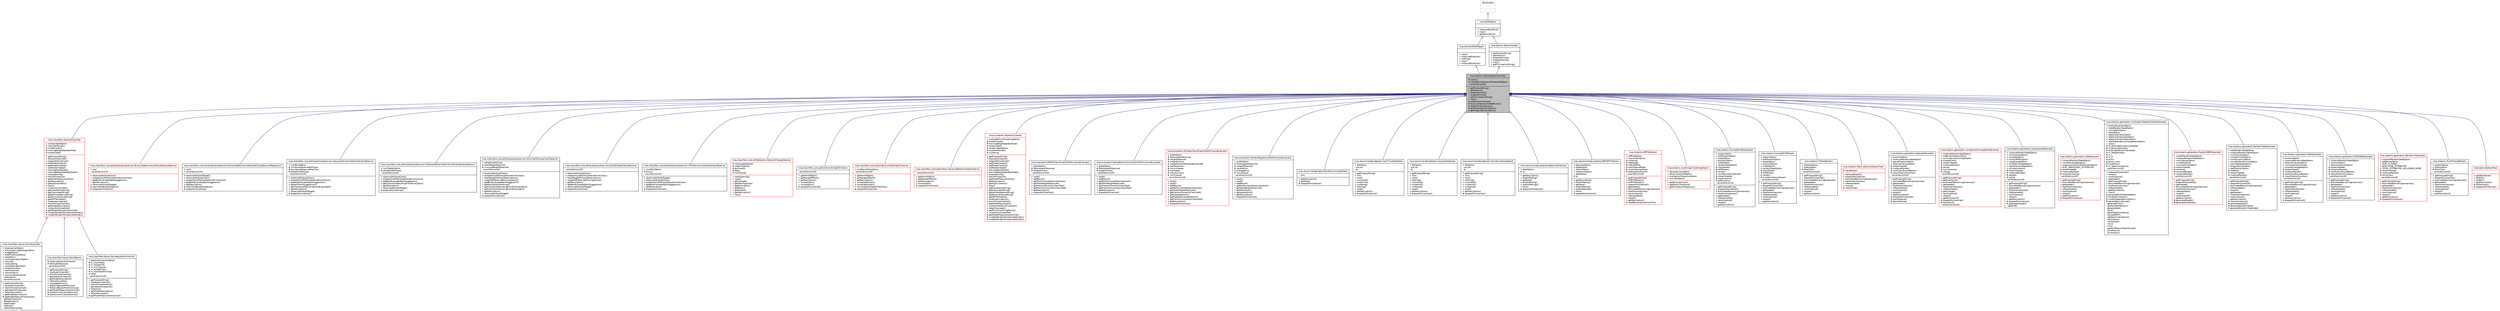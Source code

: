digraph G
{
  edge [fontname="Helvetica",fontsize="10",labelfontname="Helvetica",labelfontsize="10"];
  node [fontname="Helvetica",fontsize="10",shape=record];
  Node1 [label="{moa.options.AbstractOptionHandler\n|# options\l# classOptionNamesToPreparedObjects\l- serialVersionUID\l|+ getPurposeString()\l+ getOptions()\l+ prepareForUse()\l+ prepareForUse()\l+ getCLICreationString()\l+ copy()\l# prepareForUseImpl()\l# discoverOptionsViaReflection()\l# prepareClassOptions()\l# getPreparedClassOption()\l# getPreparedClassOption()\l}",height=0.2,width=0.4,color="black", fillcolor="grey75", style="filled" fontcolor="black"];
  Node2 -> Node1 [dir=back,color="midnightblue",fontsize="10",style="solid",arrowtail="empty",fontname="Helvetica"];
  Node2 [label="{moa.AbstractMOAObject\n||+ copy()\l+ measureByteSize()\l+ toString()\l+ copy()\l+ measureByteSize()\l}",height=0.2,width=0.4,color="black", fillcolor="white", style="filled",URL="$classmoa_1_1AbstractMOAObject.html",tooltip="Abstract MOA Object."];
  Node3 -> Node2 [dir=back,color="midnightblue",fontsize="10",style="solid",arrowtail="empty",fontname="Helvetica"];
  Node3 [label="{moa.MOAObject\n||+ measureByteSize()\l+ copy()\l+ getDescription()\l}",height=0.2,width=0.4,color="black", fillcolor="white", style="filled",URL="$interfacemoa_1_1MOAObject.html",tooltip="Interface implemented by classes in MOA, so that all are serializable, can produce..."];
  Node4 -> Node3 [dir=back,color="midnightblue",fontsize="10",style="solid",arrowtail="empty",fontname="Helvetica"];
  Node4 [label="{Serializable\n||}",height=0.2,width=0.4,color="grey75", fillcolor="white", style="filled"];
  Node5 -> Node1 [dir=back,color="midnightblue",fontsize="10",style="solid",arrowtail="empty",fontname="Helvetica"];
  Node5 [label="{moa.options.OptionHandler\n||+ getPurposeString()\l+ getOptions()\l+ prepareForUse()\l+ prepareForUse()\l+ copy()\l+ getCLICreationString()\l}",height=0.2,width=0.4,color="black", fillcolor="white", style="filled",URL="$interfacemoa_1_1options_1_1OptionHandler.html",tooltip="Interface representing an object that handles options or parameters."];
  Node3 -> Node5 [dir=back,color="midnightblue",fontsize="10",style="solid",arrowtail="empty",fontname="Helvetica"];
  Node1 -> Node6 [dir=back,color="midnightblue",fontsize="10",style="solid",arrowtail="empty",fontname="Helvetica"];
  Node6 [label="{moa.classifiers.AbstractClassifier\n|+ randomSeedOption\l+ classifierRandom\l# modelContext\l# trainingWeightSeenByModel\l# randomSeed\l|+ getPurposeString()\l+ AbstractClassifier()\l+ prepareForUseImpl()\l+ setModelContext()\l+ getModelContext()\l+ setRandomSeed()\l+ trainingHasStarted()\l+ trainingWeightSeenByModel()\l+ resetLearning()\l+ trainOnInstance()\l+ getModelMeasurements()\l+ getDescription()\l+ getSubClassifiers()\l+ copy()\l+ correctlyClassifies()\l+ getClassNameString()\l+ getClassLabelString()\l+ getAttributeNameString()\l+ getNominalValueString()\l+ getAWTRenderer()\l+ resetLearningImpl()\l+ trainOnInstanceImpl()\l+ getModelDescription()\l+ contextIsCompatible()\l# getModelMeasurementsImpl()\l# modelAttIndexToInstanceAttIndex()\l# modelAttIndexToInstanceAttIndex()\l}",height=0.2,width=0.4,color="red", fillcolor="white", style="filled",URL="$classmoa_1_1classifiers_1_1AbstractClassifier.html",tooltip="Abstract Classifier."];
  Node6 -> Node7 [dir=back,color="midnightblue",fontsize="10",style="solid",arrowtail="empty",fontname="Helvetica"];
  Node7 [label="{moa.classifiers.active.ActiveClassifier\n|+ baseLearnerOption\l+ activeLearningStrategyOption\l+ budgetOption\l+ fixedThresholdOption\l+ stepOption\l+ numInstancesInitOption\l+ classifier\l+ costLabeling\l+ costLabelingRandom\l+ iterationControl\l+ newThreshold\l+ maxPosterior\l+ accuracyBaseLearner\l- outPosterior\l- serialVersionUID\l|+ getPurposeString()\l+ resetLearningImpl()\l+ trainOnInstanceImpl()\l+ getVotesForInstance()\l+ isRandomizable()\l+ getModelDescription()\l# getModelMeasurementsImpl()\l- getMaxPosterior()\l- labelRandom()\l- labelFixed()\l- labelVar()\l- labelSelSampling()\l}",height=0.2,width=0.4,color="black", fillcolor="white", style="filled",URL="$classmoa_1_1classifiers_1_1active_1_1ActiveClassifier.html",tooltip="Active learning setting for evolving data streams."];
  Node6 -> Node8 [dir=back,color="midnightblue",fontsize="10",style="solid",arrowtail="empty",fontname="Helvetica"];
  Node8 [label="{moa.classifiers.bayes.NaiveBayes\n|# observedClassDistribution\l# attributeObservers\l- serialVersionUID\l|+ getPurposeString()\l+ resetLearningImpl()\l+ trainOnInstanceImpl()\l+ getVotesForInstance()\l+ getModelDescription()\l+ isRandomizable()\l+ manageMemory()\l+ doNaiveBayesPrediction()\l+ doNaiveBayesPredictionLog()\l# getModelMeasurementsImpl()\l# newNominalClassObserver()\l# newNumericClassObserver()\l}",height=0.2,width=0.4,color="black", fillcolor="white", style="filled",URL="$classmoa_1_1classifiers_1_1bayes_1_1NaiveBayes.html",tooltip="Naive Bayes incremental learner."];
  Node6 -> Node9 [dir=back,color="midnightblue",fontsize="10",style="solid",arrowtail="empty",fontname="Helvetica"];
  Node9 [label="{moa.classifiers.bayes.NaiveBayesMultinomial\n|+ laplaceCorrectionOption\l# m_classTotals\l# m_headerInfo\l# m_numClasses\l# m_probOfClass\l# m_wordTotalForClass\l# reset\l- serialVersionUID\l|+ getPurposeString()\l+ resetLearningImpl()\l+ trainOnInstanceImpl()\l+ getVotesForInstance()\l+ totalSize()\l+ getModelDescription()\l+ isRandomizable()\l# getModelMeasurementsImpl()\l}",height=0.2,width=0.4,color="black", fillcolor="white", style="filled",URL="$classmoa_1_1classifiers_1_1bayes_1_1NaiveBayesMultinomial.html",tooltip="Class for building and using a multinomial Naive Bayes classifier."];
  Node1 -> Node10 [dir=back,color="midnightblue",fontsize="10",style="solid",arrowtail="empty",fontname="Helvetica"];
  Node10 [label="{moa.classifiers.core.attributeclassobservers.BinaryTreeNumericAttributeClassObserver\n|+ root\l- serialVersionUID\l|+ observeAttributeClass()\l+ probabilityOfAttributeValueGivenClass()\l+ getBestEvaluatedSplitSuggestion()\l+ getDescription()\l+ observeAttributeTarget()\l# searchForBestSplitOption()\l# prepareForUseImpl()\l}",height=0.2,width=0.4,color="red", fillcolor="white", style="filled",URL="$classmoa_1_1classifiers_1_1core_1_1attributeclassobservers_1_1BinaryTreeNumericAttributeClassObserver.html",tooltip="Class for observing the class data distribution for a numeric attribute using a binary..."];
  Node1 -> Node11 [dir=back,color="midnightblue",fontsize="10",style="solid",arrowtail="empty",fontname="Helvetica"];
  Node11 [label="{moa.classifiers.core.attributeclassobservers.BinaryTreeNumericAttributeClassObserverRegression\n|+ root1\l+ serialVersionUID\l|+ observeAttributeTarget()\l+ observeAttributeClass()\l+ probabilityOfAttributeValueGivenClass()\l+ getBestEvaluatedSplitSuggestion()\l+ getDescription()\l# searchForBestSplitOption()\l# prepareForUseImpl()\l}",height=0.2,width=0.4,color="black", fillcolor="white", style="filled",URL="$classmoa_1_1classifiers_1_1core_1_1attributeclassobservers_1_1BinaryTreeNumericAttributeClassObserverRegression.html",tooltip="Class for observing the class data distribution for a numeric attribute using a binary..."];
  Node1 -> Node12 [dir=back,color="midnightblue",fontsize="10",style="solid",arrowtail="empty",fontname="Helvetica"];
  Node12 [label="{moa.classifiers.core.attributeclassobservers.GaussianNumericAttributeClassObserver\n|+ numBinsOption\l# minValueObservedPerClass\l# maxValueObservedPerClass\l# attValDistPerClass\l- serialVersionUID\l|+ observeAttributeClass()\l+ probabilityOfAttributeValueGivenClass()\l+ getBestEvaluatedSplitSuggestion()\l+ getSplitPointSuggestions()\l+ getClassDistsResultingFromBinarySplit()\l+ getDescription()\l+ observeAttributeTarget()\l# prepareForUseImpl()\l}",height=0.2,width=0.4,color="black", fillcolor="white", style="filled",URL="$classmoa_1_1classifiers_1_1core_1_1attributeclassobservers_1_1GaussianNumericAttributeClassObserver.html",tooltip="Class for observing the class data distribution for a numeric attribute using gaussian..."];
  Node1 -> Node13 [dir=back,color="midnightblue",fontsize="10",style="solid",arrowtail="empty",fontname="Helvetica"];
  Node13 [label="{moa.classifiers.core.attributeclassobservers.GreenwaldKhannaNumericAttributeClassObserver\n|+ numTuplesOption\l# attValDistPerClass\l- serialVersionUID\l|+ observeAttributeClass()\l+ probabilityOfAttributeValueGivenClass()\l+ getBestEvaluatedSplitSuggestion()\l+ getClassDistsResultingFromBinarySplit()\l+ getDescription()\l+ observeAttributeTarget()\l# prepareForUseImpl()\l}",height=0.2,width=0.4,color="black", fillcolor="white", style="filled",URL="$classmoa_1_1classifiers_1_1core_1_1attributeclassobservers_1_1GreenwaldKhannaNumericAttributeClassObserver.html",tooltip="Class for observing the class data distribution for a numeric attribute using Greenwald..."];
  Node1 -> Node14 [dir=back,color="midnightblue",fontsize="10",style="solid",arrowtail="empty",fontname="Helvetica"];
  Node14 [label="{moa.classifiers.core.attributeclassobservers.NominalAttributeClassObserver\n|+ attValDistPerClass\l# totalWeightObserved\l# missingWeightObserved\l- serialVersionUID\l|+ observeAttributeClass()\l+ probabilityOfAttributeValueGivenClass()\l+ totalWeightOfClassObservations()\l+ weightOfObservedMissingValues()\l+ getBestEvaluatedSplitSuggestion()\l+ getMaxAttValsObserved()\l+ getClassDistsResultingFromMultiwaySplit()\l+ getClassDistsResultingFromBinarySplit()\l+ getDescription()\l+ observeAttributeTarget()\l# prepareForUseImpl()\l}",height=0.2,width=0.4,color="black", fillcolor="white", style="filled",URL="$classmoa_1_1classifiers_1_1core_1_1attributeclassobservers_1_1NominalAttributeClassObserver.html",tooltip="Class for observing the class data distribution for a nominal attribute."];
  Node1 -> Node15 [dir=back,color="midnightblue",fontsize="10",style="solid",arrowtail="empty",fontname="Helvetica"];
  Node15 [label="{moa.classifiers.core.attributeclassobservers.NullAttributeClassObserver\n|- serialVersionUID\l|+ observeAttributeClass()\l+ probabilityOfAttributeValueGivenClass()\l+ totalWeightOfClassObservations()\l+ weightOfObservedMissingValues()\l+ getDescription()\l+ getBestEvaluatedSplitSuggestion()\l+ observeAttributeTarget()\l# prepareForUseImpl()\l}",height=0.2,width=0.4,color="black", fillcolor="white", style="filled",URL="$classmoa_1_1classifiers_1_1core_1_1attributeclassobservers_1_1NullAttributeClassObserver.html",tooltip="Class for observing the class data distribution for a null attribute."];
  Node1 -> Node16 [dir=back,color="midnightblue",fontsize="10",style="solid",arrowtail="empty",fontname="Helvetica"];
  Node16 [label="{moa.classifiers.core.attributeclassobservers.VFMLNumericAttributeClassObserver\n|+ numBinsOption\l# binList\l- serialVersionUID\l|+ observeAttributeTarget()\l+ observeAttributeClass()\l+ probabilityOfAttributeValueGivenClass()\l+ getBestEvaluatedSplitSuggestion()\l+ getDescription()\l# prepareForUseImpl()\l}",height=0.2,width=0.4,color="black", fillcolor="white", style="filled",URL="$classmoa_1_1classifiers_1_1core_1_1attributeclassobservers_1_1VFMLNumericAttributeClassObserver.html",tooltip="Class for observing the class data distribution for a numeric attribute as in VFML..."];
  Node1 -> Node17 [dir=back,color="midnightblue",fontsize="10",style="solid",arrowtail="empty",fontname="Helvetica"];
  Node17 [label="{moa.classifiers.core.driftdetection.AbstractChangeDetector\n|# isChangeDetected\l# isWarningZone\l# estimation\l# delay\l# isInitialized\l|+ resetLearning()\l+ input()\l+ getChange()\l+ getWarningZone()\l+ getEstimation()\l+ getDelay()\l+ getOutput()\l+ getDescription()\l+ copy()\l}",height=0.2,width=0.4,color="red", fillcolor="white", style="filled",URL="$classmoa_1_1classifiers_1_1core_1_1driftdetection_1_1AbstractChangeDetector.html",tooltip="Abstract Change Detector."];
  Node1 -> Node18 [dir=back,color="midnightblue",fontsize="10",style="solid",arrowtail="empty",fontname="Helvetica"];
  Node18 [label="{moa.classifiers.core.splitcriteria.GiniSplitCriterion\n|- serialVersionUID\l|+ getMeritOfSplit()\l+ getRangeOfMerit()\l+ getDescription()\l+ computeGini()\l+ computeGini()\l# prepareForUseImpl()\l}",height=0.2,width=0.4,color="black", fillcolor="white", style="filled",URL="$classmoa_1_1classifiers_1_1core_1_1splitcriteria_1_1GiniSplitCriterion.html",tooltip="Class for computing splitting criteria using Gini with respect to distributions of..."];
  Node1 -> Node19 [dir=back,color="midnightblue",fontsize="10",style="solid",arrowtail="empty",fontname="Helvetica"];
  Node19 [label="{moa.classifiers.core.splitcriteria.InfoGainSplitCriterion\n|+ minBranchFracOption\l- serialVersionUID\l|+ getMeritOfSplit()\l+ getRangeOfMerit()\l+ getDescription()\l+ computeEntropy()\l+ computeEntropy()\l+ numSubsetsGreaterThanFrac()\l# prepareForUseImpl()\l}",height=0.2,width=0.4,color="red", fillcolor="white", style="filled",URL="$classmoa_1_1classifiers_1_1core_1_1splitcriteria_1_1InfoGainSplitCriterion.html",tooltip="Class for computing splitting criteria using information gain with respect to distributions..."];
  Node1 -> Node20 [dir=back,color="midnightblue",fontsize="10",style="solid",arrowtail="empty",fontname="Helvetica"];
  Node20 [label="{moa.classifiers.core.splitcriteria.VarianceReductionSplitCriterion\n|- serialVersionUID\l|+ getMeritOfSplit()\l+ getRangeOfMerit()\l+ getDescription()\l+ computeSD()\l# prepareForUseImpl()\l}",height=0.2,width=0.4,color="red", fillcolor="white", style="filled",URL="$classmoa_1_1classifiers_1_1core_1_1splitcriteria_1_1VarianceReductionSplitCriterion.html"];
  Node1 -> Node21 [dir=back,color="midnightblue",fontsize="10",style="solid",arrowtail="empty",fontname="Helvetica"];
  Node21 [label="{moa.clusterers.AbstractClusterer\n|+ evaluateMicroClusteringOption\l# modelContext\l# trainingWeightSeenByModel\l# randomSeed\l# randomSeedOption\l# clustererRandom\l# clustering\l|+ getPurposeString()\l+ AbstractClusterer()\l+ prepareForUseImpl()\l+ setModelContext()\l+ getModelContext()\l+ setRandomSeed()\l+ trainingHasStarted()\l+ trainingWeightSeenByModel()\l+ resetLearning()\l+ trainOnInstance()\l+ getModelMeasurements()\l+ getDescription()\l+ getSubClusterers()\l+ copy()\l+ getClassNameString()\l+ getClassLabelString()\l+ getAttributeNameString()\l+ getNominalValueString()\l+ getAWTRenderer()\l+ resetLearningImpl()\l+ trainOnInstanceImpl()\l+ getModelDescription()\l+ implementsMicroClusterer()\l+ keepClassLabel()\l+ getMicroClusteringResult()\l+ contextIsCompatible()\l# getModelMeasurementsImpl()\l# modelAttIndexToInstanceAttIndex()\l# modelAttIndexToInstanceAttIndex()\l}",height=0.2,width=0.4,color="red", fillcolor="white", style="filled",URL="$classmoa_1_1clusterers_1_1AbstractClusterer.html"];
  Node1 -> Node22 [dir=back,color="midnightblue",fontsize="10",style="solid",arrowtail="empty",fontname="Helvetica"];
  Node22 [label="{moa.evaluation.EWMAClassificationPerformanceEvaluator\n|+ alphaOption\l# TotalweightObserved\l# weightCorrect\l- serialVersionUID\l|+ reset()\l+ addResult()\l+ getPerformanceMeasurements()\l+ getTotalWeightObserved()\l+ getFractionCorrectlyClassified()\l+ getFractionIncorrectlyClassified()\l+ getDescription()\l+ prepareForUseImpl()\l}",height=0.2,width=0.4,color="black", fillcolor="white", style="filled",URL="$classmoa_1_1evaluation_1_1EWMAClassificationPerformanceEvaluator.html",tooltip="Classification evaluator that updates evaluation results using an Exponential Weighted..."];
  Node1 -> Node23 [dir=back,color="midnightblue",fontsize="10",style="solid",arrowtail="empty",fontname="Helvetica"];
  Node23 [label="{moa.evaluation.FadingFactorClassificationPerformanceEvaluator\n|+ alphaOption\l# TotalweightObserved\l# weightCorrect\l- serialVersionUID\l|+ reset()\l+ addResult()\l+ getPerformanceMeasurements()\l+ getTotalWeightObserved()\l+ getFractionCorrectlyClassified()\l+ getFractionIncorrectlyClassified()\l+ getDescription()\l+ prepareForUseImpl()\l}",height=0.2,width=0.4,color="black", fillcolor="white", style="filled",URL="$classmoa_1_1evaluation_1_1FadingFactorClassificationPerformanceEvaluator.html",tooltip="Classification evaluator that updates evaluation results using a fading factor."];
  Node1 -> Node24 [dir=back,color="midnightblue",fontsize="10",style="solid",arrowtail="empty",fontname="Helvetica"];
  Node24 [label="{moa.evaluation.WindowClassificationPerformanceEvaluator\n|+ widthOption\l# TotalweightObserved\l# weightObserved\l# weightCorrect\l# weightCorrectNoChangeClassifier\l# lastSeenClass\l# columnKappa\l# rowKappa\l# classAccuracy\l# numClasses\l- serialVersionUID\l|+ reset()\l+ reset()\l+ addResult()\l+ getPerformanceMeasurements()\l+ getTotalWeightObserved()\l+ getFractionCorrectlyClassified()\l+ getKappaStatistic()\l+ getKappaTemporalStatistic()\l+ getFractionIncorrectlyClassified()\l+ getDescription()\l+ prepareForUseImpl()\l}",height=0.2,width=0.4,color="red", fillcolor="white", style="filled",URL="$classmoa_1_1evaluation_1_1WindowClassificationPerformanceEvaluator.html",tooltip="Classification evaluator that updates evaluation results using a sliding window."];
  Node1 -> Node25 [dir=back,color="midnightblue",fontsize="10",style="solid",arrowtail="empty",fontname="Helvetica"];
  Node25 [label="{moa.evaluation.WindowRegressionPerformanceEvaluator\n|+ widthOption\l# TotalweightObserved\l# weightObserved\l# squareError\l# averageError\l# numClasses\l- serialVersionUID\l|+ reset()\l+ reset()\l+ addResult()\l+ getPerformanceMeasurements()\l+ getTotalWeightObserved()\l+ getMeanError()\l+ getSquareError()\l+ getDescription()\l+ prepareForUseImpl()\l}",height=0.2,width=0.4,color="black", fillcolor="white", style="filled",URL="$classmoa_1_1evaluation_1_1WindowRegressionPerformanceEvaluator.html",tooltip="Regression evaluator that updates evaluation results using a sliding window."];
  Node1 -> Node26 [dir=back,color="midnightblue",fontsize="10",style="solid",arrowtail="empty",fontname="Helvetica"];
  Node26 [label="{moa.recommender.data.MemRecommenderData\n|~ drm\l|+ getDescription()\l+ getData()\l# prepareForUseImpl()\l}",height=0.2,width=0.4,color="black", fillcolor="white", style="filled",URL="$classmoa_1_1recommender_1_1data_1_1MemRecommenderData.html"];
  Node1 -> Node27 [dir=back,color="midnightblue",fontsize="10",style="solid",arrowtail="empty",fontname="Helvetica"];
  Node27 [label="{moa.recommender.dataset.impl.FlixsterDataset\n|+ fileOption\l- strLine\l- br\l|+ getPurposeString()\l+ init()\l+ next()\l+ curUserID()\l+ curItemID()\l+ curRating()\l+ toString()\l+ reset()\l+ getDescription()\l# prepareForUseImpl()\l}",height=0.2,width=0.4,color="black", fillcolor="white", style="filled",URL="$classmoa_1_1recommender_1_1dataset_1_1impl_1_1FlixsterDataset.html"];
  Node1 -> Node28 [dir=back,color="midnightblue",fontsize="10",style="solid",arrowtail="empty",fontname="Helvetica"];
  Node28 [label="{moa.recommender.dataset.impl.JesterDataset\n|+ fileOption\l- strLine\l- br\l|+ getPurposeString()\l+ init()\l+ next()\l+ toString()\l+ curUserID()\l+ curItemID()\l+ curRating()\l+ reset()\l+ getDescription()\l# prepareForUseImpl()\l}",height=0.2,width=0.4,color="black", fillcolor="white", style="filled",URL="$classmoa_1_1recommender_1_1dataset_1_1impl_1_1JesterDataset.html"];
  Node1 -> Node29 [dir=back,color="midnightblue",fontsize="10",style="solid",arrowtail="empty",fontname="Helvetica"];
  Node29 [label="{moa.recommender.dataset.impl.MovielensDataset\n|+ fileOption\l- strLine\l- br\l|+ getPurposeString()\l+ init()\l+ next()\l+ toString()\l+ curUserID()\l+ curItemID()\l+ curRating()\l+ reset()\l+ getDescription()\l# prepareForUseImpl()\l}",height=0.2,width=0.4,color="black", fillcolor="white", style="filled",URL="$classmoa_1_1recommender_1_1dataset_1_1impl_1_1MovielensDataset.html"];
  Node1 -> Node30 [dir=back,color="midnightblue",fontsize="10",style="solid",arrowtail="empty",fontname="Helvetica"];
  Node30 [label="{moa.recommender.predictor.BaselinePredictor\n|+ dataOption\l# rp\l|+ getDescription()\l+ predictRating()\l+ getData()\l+ predictRating()\l+ predictRatings()\l+ train()\l# prepareForUseImpl()\l}",height=0.2,width=0.4,color="black", fillcolor="white", style="filled",URL="$classmoa_1_1recommender_1_1predictor_1_1BaselinePredictor.html",tooltip="A naive algorithm which combines the global mean of all the existing ratings, the..."];
  Node1 -> Node31 [dir=back,color="midnightblue",fontsize="10",style="solid",arrowtail="empty",fontname="Helvetica"];
  Node31 [label="{moa.recommender.predictor.BRISMFPredictor\n|+ featuresOption\l+ lRateOption\l+ rFactorOption\l+ iterationsOption\l+ dataOption\l# rp\l|+ getDescription()\l+ predictRating()\l+ getData()\l+ predictRating()\l+ predictRatings()\l+ train()\l# prepareForUseImpl()\l}",height=0.2,width=0.4,color="black", fillcolor="white", style="filled",URL="$classmoa_1_1recommender_1_1predictor_1_1BRISMFPredictor.html",tooltip="Implementation of the algorithm described in Scalable Collaborative Filtering Approaches..."];
  Node1 -> Node32 [dir=back,color="midnightblue",fontsize="10",style="solid",arrowtail="empty",fontname="Helvetica"];
  Node32 [label="{moa.streams.ArffFileStream\n|+ arffFileOption\l+ classIndexOption\l# instances\l# fileReader\l# hitEndOfFile\l# lastInstanceRead\l# numInstancesRead\l# fileProgressMonitor\l- serialVersionUID\l|+ getPurposeString()\l+ ArffFileStream()\l+ ArffFileStream()\l+ prepareForUseImpl()\l+ getHeader()\l+ estimatedRemainingInstances()\l+ hasMoreInstances()\l+ nextInstance()\l+ isRestartable()\l+ restart()\l+ getDescription()\l# readNextInstanceFromFile()\l}",height=0.2,width=0.4,color="red", fillcolor="white", style="filled",URL="$classmoa_1_1streams_1_1ArffFileStream.html",tooltip="Stream reader of ARFF files."];
  Node1 -> Node33 [dir=back,color="midnightblue",fontsize="10",style="solid",arrowtail="empty",fontname="Helvetica"];
  Node33 [label="{moa.streams.clustering.ClusteringStream\n|+ decayHorizonOption\l+ decayThresholdOption\l+ evaluationFrequencyOption\l+ numAttsOption\l|+ getDecayHorizon()\l+ getDecayThreshold()\l+ getEvaluationFrequency()\l}",height=0.2,width=0.4,color="red", fillcolor="white", style="filled",URL="$classmoa_1_1streams_1_1clustering_1_1ClusteringStream.html"];
  Node1 -> Node34 [dir=back,color="midnightblue",fontsize="10",style="solid",arrowtail="empty",fontname="Helvetica"];
  Node34 [label="{moa.streams.ConceptDriftRealStream\n|+ streamOption\l+ driftstreamOption\l+ alphaOption\l+ positionOption\l+ widthOption\l+ randomSeedOption\l# inputStream\l# driftStream\l# random\l# numberInstanceStream\l# streamHeader\l# inputInstance\l# driftInstance\l- serialVersionUID\l|+ getPurposeString()\l+ prepareForUseImpl()\l+ estimatedRemainingInstances()\l+ hasMoreInstances()\l+ getHeader()\l+ isRestartable()\l+ nextInstance()\l+ restart()\l+ getDescription()\l}",height=0.2,width=0.4,color="black", fillcolor="white", style="filled",URL="$classmoa_1_1streams_1_1ConceptDriftRealStream.html",tooltip="Stream generator that adds concept drift to examples in a stream with different classes..."];
  Node1 -> Node35 [dir=back,color="midnightblue",fontsize="10",style="solid",arrowtail="empty",fontname="Helvetica"];
  Node35 [label="{moa.streams.ConceptDriftStream\n|+ streamOption\l+ driftstreamOption\l+ alphaOption\l+ positionOption\l+ widthOption\l+ randomSeedOption\l# inputStream\l# driftStream\l# random\l# numberInstanceStream\l- serialVersionUID\l|+ getPurposeString()\l+ prepareForUseImpl()\l+ estimatedRemainingInstances()\l+ getHeader()\l+ hasMoreInstances()\l+ isRestartable()\l+ nextInstance()\l+ restart()\l+ getDescription()\l}",height=0.2,width=0.4,color="black", fillcolor="white", style="filled",URL="$classmoa_1_1streams_1_1ConceptDriftStream.html",tooltip="Stream generator that adds concept drift to examples in a stream."];
  Node1 -> Node36 [dir=back,color="midnightblue",fontsize="10",style="solid",arrowtail="empty",fontname="Helvetica"];
  Node36 [label="{moa.streams.FilteredStream\n|+ streamOption\l+ filtersOption\l# filterChain\l- serialVersionUID\l|+ getPurposeString()\l+ prepareForUseImpl()\l+ estimatedRemainingInstances()\l+ getHeader()\l+ hasMoreInstances()\l+ isRestartable()\l+ nextInstance()\l+ restart()\l+ getDescription()\l}",height=0.2,width=0.4,color="black", fillcolor="white", style="filled",URL="$classmoa_1_1streams_1_1FilteredStream.html",tooltip="Class for representing a stream that is filtered."];
  Node1 -> Node37 [dir=back,color="midnightblue",fontsize="10",style="solid",arrowtail="empty",fontname="Helvetica"];
  Node37 [label="{moa.streams.filters.AbstractStreamFilter\n|# inputStream\l|+ setInputStream()\l+ prepareForUseImpl()\l+ estimatedRemainingInstances()\l+ hasMoreInstances()\l+ isRestartable()\l+ restart()\l# restartImpl()\l}",height=0.2,width=0.4,color="red", fillcolor="white", style="filled",URL="$classmoa_1_1streams_1_1filters_1_1AbstractStreamFilter.html",tooltip="Abstract Stream Filter."];
  Node1 -> Node38 [dir=back,color="midnightblue",fontsize="10",style="solid",arrowtail="empty",fontname="Helvetica"];
  Node38 [label="{moa.streams.generators.AgrawalGenerator\n|+ functionOption\l+ instanceRandomSeedOption\l+ peturbFractionOption\l+ balanceClassesOption\l# streamHeader\l# instanceRandom\l# nextClassShouldBeZero\l# classificationFunctions\l- serialVersionUID\l|+ getPurposeString()\l+ estimatedRemainingInstances()\l+ getHeader()\l+ hasMoreInstances()\l+ isRestartable()\l+ nextInstance()\l+ restart()\l+ getDescription()\l# prepareForUseImpl()\l# perturbValue()\l# perturbValue()\l}",height=0.2,width=0.4,color="black", fillcolor="white", style="filled",URL="$classmoa_1_1streams_1_1generators_1_1AgrawalGenerator.html",tooltip="Stream generator for Agrawal dataset."];
  Node1 -> Node39 [dir=back,color="midnightblue",fontsize="10",style="solid",arrowtail="empty",fontname="Helvetica"];
  Node39 [label="{moa.streams.generators.cd.AbstractConceptDriftGenerator\n|+ instanceRandomSeedOption\l+ notBinaryStreamOption\l+ numInstancesConceptOption\l# clusterEvents\l# streamHeader\l# instanceRandom\l# period\l# numInstances\l# change\l- serialVersionUID\l|+ getPurposeString()\l+ getEventsList()\l+ estimatedRemainingInstances()\l+ getHeader()\l+ hasMoreInstances()\l+ isRestartable()\l+ getChange()\l+ nextInstance()\l+ restart()\l+ getDescription()\l# prepareForUseImpl()\l# nextValue()\l- nextbinaryValue()\l}",height=0.2,width=0.4,color="red", fillcolor="white", style="filled",URL="$classmoa_1_1streams_1_1generators_1_1cd_1_1AbstractConceptDriftGenerator.html"];
  Node1 -> Node40 [dir=back,color="midnightblue",fontsize="10",style="solid",arrowtail="empty",fontname="Helvetica"];
  Node40 [label="{moa.streams.generators.HyperplaneGenerator\n|+ instanceRandomSeedOption\l+ numClassesOption\l+ numAttsOption\l+ numDriftAttsOption\l+ magChangeOption\l+ noisePercentageOption\l+ sigmaPercentageOption\l+ numberInstance\l# streamHeader\l# instanceRandom\l# weights\l# sigma\l- serialVersionUID\l|+ getPurposeString()\l+ estimatedRemainingInstances()\l+ getHeader()\l+ hasMoreInstances()\l+ isRestartable()\l+ nextInstance()\l+ restart()\l+ getDescription()\l# prepareForUseImpl()\l# generateHeader()\l- addDrift()\l}",height=0.2,width=0.4,color="black", fillcolor="white", style="filled",URL="$classmoa_1_1streams_1_1generators_1_1HyperplaneGenerator.html",tooltip="Stream generator for Hyperplane data stream."];
  Node1 -> Node41 [dir=back,color="midnightblue",fontsize="10",style="solid",arrowtail="empty",fontname="Helvetica"];
  Node41 [label="{moa.streams.generators.LEDGenerator\n|+ instanceRandomSeedOption\l+ noisePercentageOption\l+ suppressIrrelevantAttributesOption\l+ NUM_IRRELEVANT_ATTRIBUTES\l# streamHeader\l# instanceRandom\l# originalInstances\l- serialVersionUID\l|+ getPurposeString()\l+ estimatedRemainingInstances()\l+ getHeader()\l+ hasMoreInstances()\l+ isRestartable()\l+ nextInstance()\l+ restart()\l+ getDescription()\l# prepareForUseImpl()\l}",height=0.2,width=0.4,color="red", fillcolor="white", style="filled",URL="$classmoa_1_1streams_1_1generators_1_1LEDGenerator.html",tooltip="Stream generator for the problem of predicting the digit displayed on a 7-segment..."];
  Node1 -> Node42 [dir=back,color="midnightblue",fontsize="10",style="solid",arrowtail="empty",fontname="Helvetica"];
  Node42 [label="{moa.streams.generators.multilabel.MetaMultilabelGenerator\n|+ binaryGeneratorOption\l+ metaRandomSeedOption\l+ numLabelsOption\l+ skewOption\l+ labelCardinalityOption\l+ labelCardinalityVarOption\l+ labelCardinalityRatioOption\l+ labelDependencyChangeRatioOption\l~ queue\l# m_MultilabelInstancesHeader\l# m_BinaryGenerator\l# multilabelStreamTemplate\l# m_MetaRandom\l# m_L\l# m_A\l# priors\l# priors_norm\l# Conditional\l# m_TopCombinations\l- serialVersionUID\l|+ prepareForUseImpl()\l+ restart()\l+ nextInstance()\l+ getHeader()\l+ getPurposeString()\l+ estimatedRemainingInstances()\l+ hasMoreInstances()\l+ isRestartable()\l+ getDescription()\l+ main()\l# generateMultilabelHeader()\l# modifyPriorVector()\l# modifyDependencyMatrix()\l# generateConditional()\l- generatePriors()\l- getNextWithBinary()\l- generateSet()\l- joint()\l- generateMLInstance()\l- samplePMF()\l- getTopCombinations()\l- set2vector()\l- vector2set()\l- max()\l- min()\l- getShuffledListToLWithoutK()\l- printMatrix()\l- printVector()\l}",height=0.2,width=0.4,color="black", fillcolor="white", style="filled",URL="$classmoa_1_1streams_1_1generators_1_1multilabel_1_1MetaMultilabelGenerator.html",tooltip="Stream generator for multilabel data."];
  Node1 -> Node43 [dir=back,color="midnightblue",fontsize="10",style="solid",arrowtail="empty",fontname="Helvetica"];
  Node43 [label="{moa.streams.generators.RandomRBFGenerator\n|+ modelRandomSeedOption\l+ instanceRandomSeedOption\l+ numClassesOption\l+ numAttsOption\l+ numCentroidsOption\l# streamHeader\l# centroids\l# centroidWeights\l# instanceRandom\l- serialVersionUID\l|+ getPurposeString()\l+ prepareForUseImpl()\l+ getHeader()\l+ estimatedRemainingInstances()\l+ hasMoreInstances()\l+ isRestartable()\l+ restart()\l+ nextInstance()\l+ getDescription()\l# generateHeader()\l# generateCentroids()\l}",height=0.2,width=0.4,color="red", fillcolor="white", style="filled",URL="$classmoa_1_1streams_1_1generators_1_1RandomRBFGenerator.html",tooltip="Stream generator for a random radial basis function stream."];
  Node1 -> Node44 [dir=back,color="midnightblue",fontsize="10",style="solid",arrowtail="empty",fontname="Helvetica"];
  Node44 [label="{moa.streams.generators.RandomTreeGenerator\n|+ treeRandomSeedOption\l+ instanceRandomSeedOption\l+ numClassesOption\l+ numNominalsOption\l+ numNumericsOption\l+ numValsPerNominalOption\l+ maxTreeDepthOption\l+ firstLeafLevelOption\l+ leafFractionOption\l# treeRoot\l# streamHeader\l# instanceRandom\l- serialVersionUID\l|+ getPurposeString()\l+ prepareForUseImpl()\l+ estimatedRemainingInstances()\l+ isRestartable()\l+ restart()\l+ getHeader()\l+ hasMoreInstances()\l+ nextInstance()\l+ getDescription()\l# classifyInstance()\l# generateHeader()\l# generateRandomTree()\l# generateRandomTreeNode()\l}",height=0.2,width=0.4,color="black", fillcolor="white", style="filled",URL="$classmoa_1_1streams_1_1generators_1_1RandomTreeGenerator.html",tooltip="Stream generator for a stream based on a randomly generated tree."];
  Node1 -> Node45 [dir=back,color="midnightblue",fontsize="10",style="solid",arrowtail="empty",fontname="Helvetica"];
  Node45 [label="{moa.streams.generators.SEAGenerator\n|+ functionOption\l+ instanceRandomSeedOption\l+ balanceClassesOption\l+ numInstancesConcept\l+ noisePercentageOption\l# streamHeader\l# instanceRandom\l# nextClassShouldBeZero\l# classificationFunctions\l- serialVersionUID\l|+ getPurposeString()\l+ estimatedRemainingInstances()\l+ getHeader()\l+ hasMoreInstances()\l+ isRestartable()\l+ nextInstance()\l+ restart()\l+ getDescription()\l# prepareForUseImpl()\l}",height=0.2,width=0.4,color="black", fillcolor="white", style="filled",URL="$classmoa_1_1streams_1_1generators_1_1SEAGenerator.html",tooltip="Stream generator for SEA concepts functions."];
  Node1 -> Node46 [dir=back,color="midnightblue",fontsize="10",style="solid",arrowtail="empty",fontname="Helvetica"];
  Node46 [label="{moa.streams.generators.STAGGERGenerator\n|+ instanceRandomSeedOption\l+ functionOption\l+ balanceClassesOption\l# streamHeader\l# instanceRandom\l# nextClassShouldBeZero\l# classificationFunctions\l- serialVersionUID\l|+ getPurposeString()\l+ estimatedRemainingInstances()\l+ getHeader()\l+ hasMoreInstances()\l+ isRestartable()\l+ nextInstance()\l+ restart()\l+ getDescription()\l# prepareForUseImpl()\l}",height=0.2,width=0.4,color="black", fillcolor="white", style="filled",URL="$classmoa_1_1streams_1_1generators_1_1STAGGERGenerator.html",tooltip="Stream generator for STAGGER Concept functions."];
  Node1 -> Node47 [dir=back,color="midnightblue",fontsize="10",style="solid",arrowtail="empty",fontname="Helvetica"];
  Node47 [label="{moa.streams.generators.WaveformGenerator\n|+ instanceRandomSeedOption\l+ addNoiseOption\l+ NUM_CLASSES\l+ NUM_BASE_ATTRIBUTES\l+ TOTAL_ATTRIBUTES_INCLUDING_NOISE\l# streamHeader\l# instanceRandom\l# hFunctions\l- serialVersionUID\l|+ getPurposeString()\l+ estimatedRemainingInstances()\l+ getHeader()\l+ hasMoreInstances()\l+ isRestartable()\l+ nextInstance()\l+ restart()\l+ getDescription()\l# prepareForUseImpl()\l}",height=0.2,width=0.4,color="red", fillcolor="white", style="filled",URL="$classmoa_1_1streams_1_1generators_1_1WaveformGenerator.html",tooltip="Stream generator for the problem of predicting one of three waveform types."];
  Node1 -> Node48 [dir=back,color="midnightblue",fontsize="10",style="solid",arrowtail="empty",fontname="Helvetica"];
  Node48 [label="{moa.streams.MultiFilteredStream\n|+ streamOption\l+ filtersOption\l# filterChain\l- serialVersionUID\l|+ getPurposeString()\l+ prepareForUseImpl()\l+ estimatedRemainingInstances()\l+ getHeader()\l+ hasMoreInstances()\l+ isRestartable()\l+ nextInstance()\l+ restart()\l+ getDescription()\l}",height=0.2,width=0.4,color="black", fillcolor="white", style="filled",URL="$classmoa_1_1streams_1_1MultiFilteredStream.html",tooltip="Class for representing a stream that is filtered."];
  Node1 -> Node49 [dir=back,color="midnightblue",fontsize="10",style="solid",arrowtail="empty",fontname="Helvetica"];
  Node49 [label="{moa.tasks.AbstractTask\n||+ getTaskName()\l+ doTask()\l+ doTask()\l+ getDescription()\l# doTaskImpl()\l# prepareForUseImpl()\l}",height=0.2,width=0.4,color="red", fillcolor="white", style="filled",URL="$classmoa_1_1tasks_1_1AbstractTask.html",tooltip="Abstract Task."];
}
